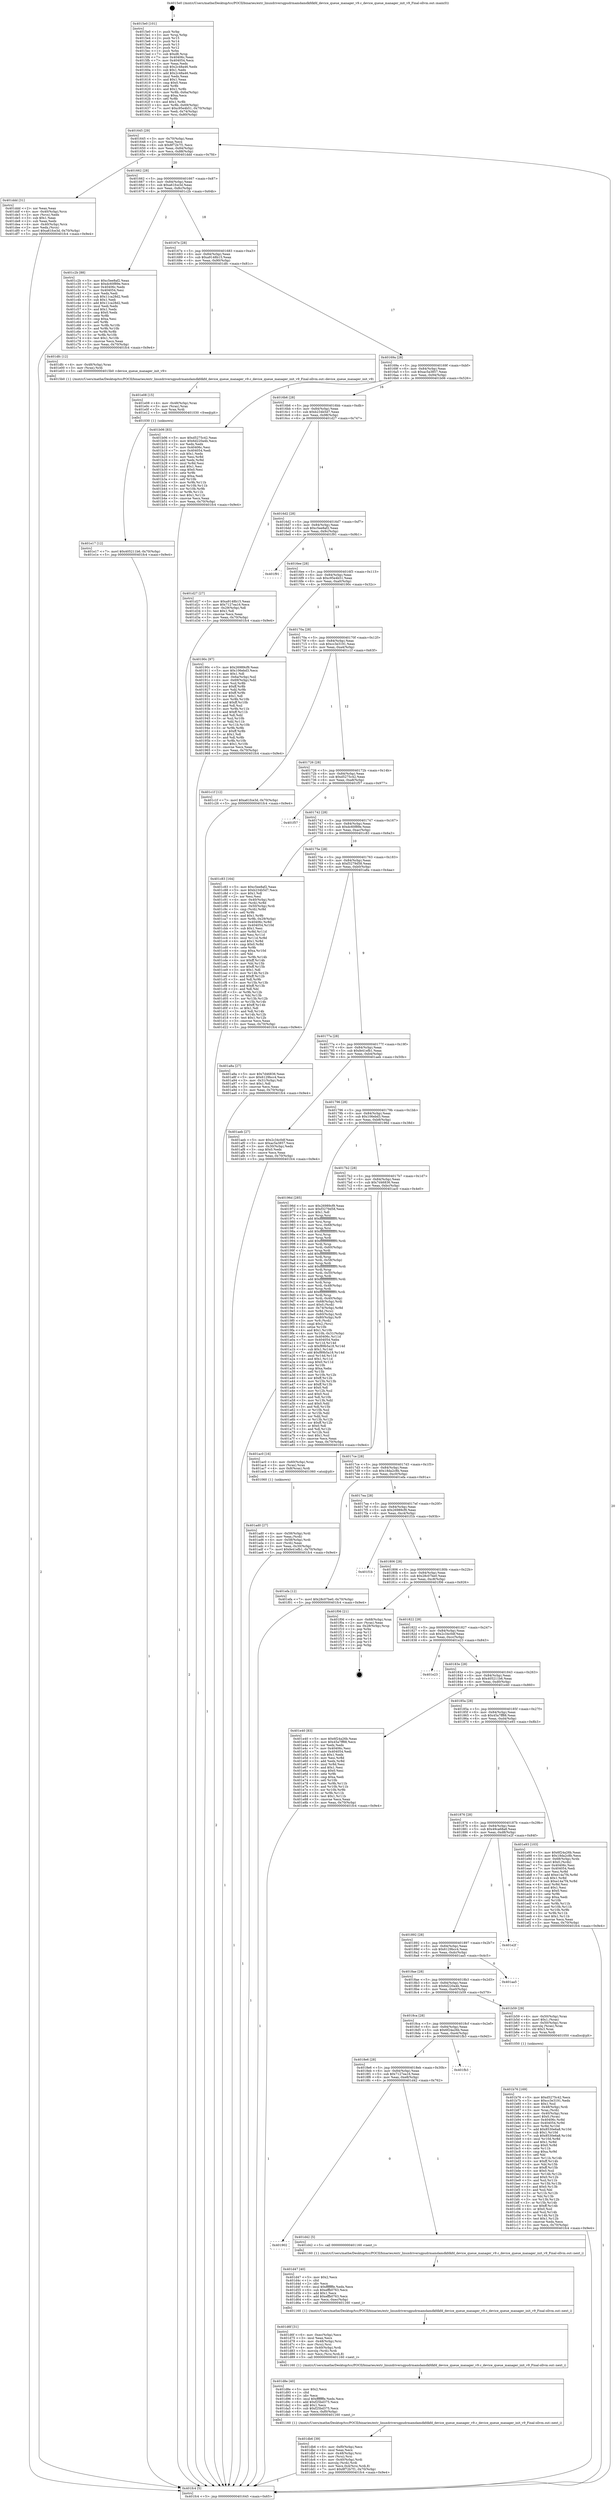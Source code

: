 digraph "0x4015e0" {
  label = "0x4015e0 (/mnt/c/Users/mathe/Desktop/tcc/POCII/binaries/extr_linuxdriversgpudrmamdamdkfdkfd_device_queue_manager_v9.c_device_queue_manager_init_v9_Final-ollvm.out::main(0))"
  labelloc = "t"
  node[shape=record]

  Entry [label="",width=0.3,height=0.3,shape=circle,fillcolor=black,style=filled]
  "0x401645" [label="{
     0x401645 [29]\l
     | [instrs]\l
     &nbsp;&nbsp;0x401645 \<+3\>: mov -0x70(%rbp),%eax\l
     &nbsp;&nbsp;0x401648 \<+2\>: mov %eax,%ecx\l
     &nbsp;&nbsp;0x40164a \<+6\>: sub $0x8f72b7f1,%ecx\l
     &nbsp;&nbsp;0x401650 \<+6\>: mov %eax,-0x84(%rbp)\l
     &nbsp;&nbsp;0x401656 \<+6\>: mov %ecx,-0x88(%rbp)\l
     &nbsp;&nbsp;0x40165c \<+6\>: je 0000000000401ddd \<main+0x7fd\>\l
  }"]
  "0x401ddd" [label="{
     0x401ddd [31]\l
     | [instrs]\l
     &nbsp;&nbsp;0x401ddd \<+2\>: xor %eax,%eax\l
     &nbsp;&nbsp;0x401ddf \<+4\>: mov -0x40(%rbp),%rcx\l
     &nbsp;&nbsp;0x401de3 \<+2\>: mov (%rcx),%edx\l
     &nbsp;&nbsp;0x401de5 \<+3\>: sub $0x1,%eax\l
     &nbsp;&nbsp;0x401de8 \<+2\>: sub %eax,%edx\l
     &nbsp;&nbsp;0x401dea \<+4\>: mov -0x40(%rbp),%rcx\l
     &nbsp;&nbsp;0x401dee \<+2\>: mov %edx,(%rcx)\l
     &nbsp;&nbsp;0x401df0 \<+7\>: movl $0xa61fce3d,-0x70(%rbp)\l
     &nbsp;&nbsp;0x401df7 \<+5\>: jmp 0000000000401fc4 \<main+0x9e4\>\l
  }"]
  "0x401662" [label="{
     0x401662 [28]\l
     | [instrs]\l
     &nbsp;&nbsp;0x401662 \<+5\>: jmp 0000000000401667 \<main+0x87\>\l
     &nbsp;&nbsp;0x401667 \<+6\>: mov -0x84(%rbp),%eax\l
     &nbsp;&nbsp;0x40166d \<+5\>: sub $0xa61fce3d,%eax\l
     &nbsp;&nbsp;0x401672 \<+6\>: mov %eax,-0x8c(%rbp)\l
     &nbsp;&nbsp;0x401678 \<+6\>: je 0000000000401c2b \<main+0x64b\>\l
  }"]
  Exit [label="",width=0.3,height=0.3,shape=circle,fillcolor=black,style=filled,peripheries=2]
  "0x401c2b" [label="{
     0x401c2b [88]\l
     | [instrs]\l
     &nbsp;&nbsp;0x401c2b \<+5\>: mov $0xc5ee8af2,%eax\l
     &nbsp;&nbsp;0x401c30 \<+5\>: mov $0xdc60f89e,%ecx\l
     &nbsp;&nbsp;0x401c35 \<+7\>: mov 0x40406c,%edx\l
     &nbsp;&nbsp;0x401c3c \<+7\>: mov 0x404054,%esi\l
     &nbsp;&nbsp;0x401c43 \<+2\>: mov %edx,%edi\l
     &nbsp;&nbsp;0x401c45 \<+6\>: sub $0x11ca28d2,%edi\l
     &nbsp;&nbsp;0x401c4b \<+3\>: sub $0x1,%edi\l
     &nbsp;&nbsp;0x401c4e \<+6\>: add $0x11ca28d2,%edi\l
     &nbsp;&nbsp;0x401c54 \<+3\>: imul %edi,%edx\l
     &nbsp;&nbsp;0x401c57 \<+3\>: and $0x1,%edx\l
     &nbsp;&nbsp;0x401c5a \<+3\>: cmp $0x0,%edx\l
     &nbsp;&nbsp;0x401c5d \<+4\>: sete %r8b\l
     &nbsp;&nbsp;0x401c61 \<+3\>: cmp $0xa,%esi\l
     &nbsp;&nbsp;0x401c64 \<+4\>: setl %r9b\l
     &nbsp;&nbsp;0x401c68 \<+3\>: mov %r8b,%r10b\l
     &nbsp;&nbsp;0x401c6b \<+3\>: and %r9b,%r10b\l
     &nbsp;&nbsp;0x401c6e \<+3\>: xor %r9b,%r8b\l
     &nbsp;&nbsp;0x401c71 \<+3\>: or %r8b,%r10b\l
     &nbsp;&nbsp;0x401c74 \<+4\>: test $0x1,%r10b\l
     &nbsp;&nbsp;0x401c78 \<+3\>: cmovne %ecx,%eax\l
     &nbsp;&nbsp;0x401c7b \<+3\>: mov %eax,-0x70(%rbp)\l
     &nbsp;&nbsp;0x401c7e \<+5\>: jmp 0000000000401fc4 \<main+0x9e4\>\l
  }"]
  "0x40167e" [label="{
     0x40167e [28]\l
     | [instrs]\l
     &nbsp;&nbsp;0x40167e \<+5\>: jmp 0000000000401683 \<main+0xa3\>\l
     &nbsp;&nbsp;0x401683 \<+6\>: mov -0x84(%rbp),%eax\l
     &nbsp;&nbsp;0x401689 \<+5\>: sub $0xa9148b15,%eax\l
     &nbsp;&nbsp;0x40168e \<+6\>: mov %eax,-0x90(%rbp)\l
     &nbsp;&nbsp;0x401694 \<+6\>: je 0000000000401dfc \<main+0x81c\>\l
  }"]
  "0x401e17" [label="{
     0x401e17 [12]\l
     | [instrs]\l
     &nbsp;&nbsp;0x401e17 \<+7\>: movl $0x405211b6,-0x70(%rbp)\l
     &nbsp;&nbsp;0x401e1e \<+5\>: jmp 0000000000401fc4 \<main+0x9e4\>\l
  }"]
  "0x401dfc" [label="{
     0x401dfc [12]\l
     | [instrs]\l
     &nbsp;&nbsp;0x401dfc \<+4\>: mov -0x48(%rbp),%rax\l
     &nbsp;&nbsp;0x401e00 \<+3\>: mov (%rax),%rdi\l
     &nbsp;&nbsp;0x401e03 \<+5\>: call 00000000004015b0 \<device_queue_manager_init_v9\>\l
     | [calls]\l
     &nbsp;&nbsp;0x4015b0 \{1\} (/mnt/c/Users/mathe/Desktop/tcc/POCII/binaries/extr_linuxdriversgpudrmamdamdkfdkfd_device_queue_manager_v9.c_device_queue_manager_init_v9_Final-ollvm.out::device_queue_manager_init_v9)\l
  }"]
  "0x40169a" [label="{
     0x40169a [28]\l
     | [instrs]\l
     &nbsp;&nbsp;0x40169a \<+5\>: jmp 000000000040169f \<main+0xbf\>\l
     &nbsp;&nbsp;0x40169f \<+6\>: mov -0x84(%rbp),%eax\l
     &nbsp;&nbsp;0x4016a5 \<+5\>: sub $0xac5a3857,%eax\l
     &nbsp;&nbsp;0x4016aa \<+6\>: mov %eax,-0x94(%rbp)\l
     &nbsp;&nbsp;0x4016b0 \<+6\>: je 0000000000401b06 \<main+0x526\>\l
  }"]
  "0x401e08" [label="{
     0x401e08 [15]\l
     | [instrs]\l
     &nbsp;&nbsp;0x401e08 \<+4\>: mov -0x48(%rbp),%rax\l
     &nbsp;&nbsp;0x401e0c \<+3\>: mov (%rax),%rax\l
     &nbsp;&nbsp;0x401e0f \<+3\>: mov %rax,%rdi\l
     &nbsp;&nbsp;0x401e12 \<+5\>: call 0000000000401030 \<free@plt\>\l
     | [calls]\l
     &nbsp;&nbsp;0x401030 \{1\} (unknown)\l
  }"]
  "0x401b06" [label="{
     0x401b06 [83]\l
     | [instrs]\l
     &nbsp;&nbsp;0x401b06 \<+5\>: mov $0xd5275c42,%eax\l
     &nbsp;&nbsp;0x401b0b \<+5\>: mov $0x6d220a4b,%ecx\l
     &nbsp;&nbsp;0x401b10 \<+2\>: xor %edx,%edx\l
     &nbsp;&nbsp;0x401b12 \<+7\>: mov 0x40406c,%esi\l
     &nbsp;&nbsp;0x401b19 \<+7\>: mov 0x404054,%edi\l
     &nbsp;&nbsp;0x401b20 \<+3\>: sub $0x1,%edx\l
     &nbsp;&nbsp;0x401b23 \<+3\>: mov %esi,%r8d\l
     &nbsp;&nbsp;0x401b26 \<+3\>: add %edx,%r8d\l
     &nbsp;&nbsp;0x401b29 \<+4\>: imul %r8d,%esi\l
     &nbsp;&nbsp;0x401b2d \<+3\>: and $0x1,%esi\l
     &nbsp;&nbsp;0x401b30 \<+3\>: cmp $0x0,%esi\l
     &nbsp;&nbsp;0x401b33 \<+4\>: sete %r9b\l
     &nbsp;&nbsp;0x401b37 \<+3\>: cmp $0xa,%edi\l
     &nbsp;&nbsp;0x401b3a \<+4\>: setl %r10b\l
     &nbsp;&nbsp;0x401b3e \<+3\>: mov %r9b,%r11b\l
     &nbsp;&nbsp;0x401b41 \<+3\>: and %r10b,%r11b\l
     &nbsp;&nbsp;0x401b44 \<+3\>: xor %r10b,%r9b\l
     &nbsp;&nbsp;0x401b47 \<+3\>: or %r9b,%r11b\l
     &nbsp;&nbsp;0x401b4a \<+4\>: test $0x1,%r11b\l
     &nbsp;&nbsp;0x401b4e \<+3\>: cmovne %ecx,%eax\l
     &nbsp;&nbsp;0x401b51 \<+3\>: mov %eax,-0x70(%rbp)\l
     &nbsp;&nbsp;0x401b54 \<+5\>: jmp 0000000000401fc4 \<main+0x9e4\>\l
  }"]
  "0x4016b6" [label="{
     0x4016b6 [28]\l
     | [instrs]\l
     &nbsp;&nbsp;0x4016b6 \<+5\>: jmp 00000000004016bb \<main+0xdb\>\l
     &nbsp;&nbsp;0x4016bb \<+6\>: mov -0x84(%rbp),%eax\l
     &nbsp;&nbsp;0x4016c1 \<+5\>: sub $0xb234b5d7,%eax\l
     &nbsp;&nbsp;0x4016c6 \<+6\>: mov %eax,-0x98(%rbp)\l
     &nbsp;&nbsp;0x4016cc \<+6\>: je 0000000000401d27 \<main+0x747\>\l
  }"]
  "0x401db6" [label="{
     0x401db6 [39]\l
     | [instrs]\l
     &nbsp;&nbsp;0x401db6 \<+6\>: mov -0xf0(%rbp),%ecx\l
     &nbsp;&nbsp;0x401dbc \<+3\>: imul %eax,%ecx\l
     &nbsp;&nbsp;0x401dbf \<+4\>: mov -0x48(%rbp),%rsi\l
     &nbsp;&nbsp;0x401dc3 \<+3\>: mov (%rsi),%rsi\l
     &nbsp;&nbsp;0x401dc6 \<+4\>: mov -0x40(%rbp),%rdi\l
     &nbsp;&nbsp;0x401dca \<+3\>: movslq (%rdi),%rdi\l
     &nbsp;&nbsp;0x401dcd \<+4\>: mov %ecx,0x4(%rsi,%rdi,8)\l
     &nbsp;&nbsp;0x401dd1 \<+7\>: movl $0x8f72b7f1,-0x70(%rbp)\l
     &nbsp;&nbsp;0x401dd8 \<+5\>: jmp 0000000000401fc4 \<main+0x9e4\>\l
  }"]
  "0x401d27" [label="{
     0x401d27 [27]\l
     | [instrs]\l
     &nbsp;&nbsp;0x401d27 \<+5\>: mov $0xa9148b15,%eax\l
     &nbsp;&nbsp;0x401d2c \<+5\>: mov $0x7127ea16,%ecx\l
     &nbsp;&nbsp;0x401d31 \<+3\>: mov -0x29(%rbp),%dl\l
     &nbsp;&nbsp;0x401d34 \<+3\>: test $0x1,%dl\l
     &nbsp;&nbsp;0x401d37 \<+3\>: cmovne %ecx,%eax\l
     &nbsp;&nbsp;0x401d3a \<+3\>: mov %eax,-0x70(%rbp)\l
     &nbsp;&nbsp;0x401d3d \<+5\>: jmp 0000000000401fc4 \<main+0x9e4\>\l
  }"]
  "0x4016d2" [label="{
     0x4016d2 [28]\l
     | [instrs]\l
     &nbsp;&nbsp;0x4016d2 \<+5\>: jmp 00000000004016d7 \<main+0xf7\>\l
     &nbsp;&nbsp;0x4016d7 \<+6\>: mov -0x84(%rbp),%eax\l
     &nbsp;&nbsp;0x4016dd \<+5\>: sub $0xc5ee8af2,%eax\l
     &nbsp;&nbsp;0x4016e2 \<+6\>: mov %eax,-0x9c(%rbp)\l
     &nbsp;&nbsp;0x4016e8 \<+6\>: je 0000000000401f91 \<main+0x9b1\>\l
  }"]
  "0x401d8e" [label="{
     0x401d8e [40]\l
     | [instrs]\l
     &nbsp;&nbsp;0x401d8e \<+5\>: mov $0x2,%ecx\l
     &nbsp;&nbsp;0x401d93 \<+1\>: cltd\l
     &nbsp;&nbsp;0x401d94 \<+2\>: idiv %ecx\l
     &nbsp;&nbsp;0x401d96 \<+6\>: imul $0xfffffffe,%edx,%ecx\l
     &nbsp;&nbsp;0x401d9c \<+6\>: add $0xf25bd375,%ecx\l
     &nbsp;&nbsp;0x401da2 \<+3\>: add $0x1,%ecx\l
     &nbsp;&nbsp;0x401da5 \<+6\>: sub $0xf25bd375,%ecx\l
     &nbsp;&nbsp;0x401dab \<+6\>: mov %ecx,-0xf0(%rbp)\l
     &nbsp;&nbsp;0x401db1 \<+5\>: call 0000000000401160 \<next_i\>\l
     | [calls]\l
     &nbsp;&nbsp;0x401160 \{1\} (/mnt/c/Users/mathe/Desktop/tcc/POCII/binaries/extr_linuxdriversgpudrmamdamdkfdkfd_device_queue_manager_v9.c_device_queue_manager_init_v9_Final-ollvm.out::next_i)\l
  }"]
  "0x401f91" [label="{
     0x401f91\l
  }", style=dashed]
  "0x4016ee" [label="{
     0x4016ee [28]\l
     | [instrs]\l
     &nbsp;&nbsp;0x4016ee \<+5\>: jmp 00000000004016f3 \<main+0x113\>\l
     &nbsp;&nbsp;0x4016f3 \<+6\>: mov -0x84(%rbp),%eax\l
     &nbsp;&nbsp;0x4016f9 \<+5\>: sub $0xc95e4b51,%eax\l
     &nbsp;&nbsp;0x4016fe \<+6\>: mov %eax,-0xa0(%rbp)\l
     &nbsp;&nbsp;0x401704 \<+6\>: je 000000000040190c \<main+0x32c\>\l
  }"]
  "0x401d6f" [label="{
     0x401d6f [31]\l
     | [instrs]\l
     &nbsp;&nbsp;0x401d6f \<+6\>: mov -0xec(%rbp),%ecx\l
     &nbsp;&nbsp;0x401d75 \<+3\>: imul %eax,%ecx\l
     &nbsp;&nbsp;0x401d78 \<+4\>: mov -0x48(%rbp),%rsi\l
     &nbsp;&nbsp;0x401d7c \<+3\>: mov (%rsi),%rsi\l
     &nbsp;&nbsp;0x401d7f \<+4\>: mov -0x40(%rbp),%rdi\l
     &nbsp;&nbsp;0x401d83 \<+3\>: movslq (%rdi),%rdi\l
     &nbsp;&nbsp;0x401d86 \<+3\>: mov %ecx,(%rsi,%rdi,8)\l
     &nbsp;&nbsp;0x401d89 \<+5\>: call 0000000000401160 \<next_i\>\l
     | [calls]\l
     &nbsp;&nbsp;0x401160 \{1\} (/mnt/c/Users/mathe/Desktop/tcc/POCII/binaries/extr_linuxdriversgpudrmamdamdkfdkfd_device_queue_manager_v9.c_device_queue_manager_init_v9_Final-ollvm.out::next_i)\l
  }"]
  "0x40190c" [label="{
     0x40190c [97]\l
     | [instrs]\l
     &nbsp;&nbsp;0x40190c \<+5\>: mov $0x26989cf9,%eax\l
     &nbsp;&nbsp;0x401911 \<+5\>: mov $0x106ebd3,%ecx\l
     &nbsp;&nbsp;0x401916 \<+2\>: mov $0x1,%dl\l
     &nbsp;&nbsp;0x401918 \<+4\>: mov -0x6a(%rbp),%sil\l
     &nbsp;&nbsp;0x40191c \<+4\>: mov -0x69(%rbp),%dil\l
     &nbsp;&nbsp;0x401920 \<+3\>: mov %sil,%r8b\l
     &nbsp;&nbsp;0x401923 \<+4\>: xor $0xff,%r8b\l
     &nbsp;&nbsp;0x401927 \<+3\>: mov %dil,%r9b\l
     &nbsp;&nbsp;0x40192a \<+4\>: xor $0xff,%r9b\l
     &nbsp;&nbsp;0x40192e \<+3\>: xor $0x1,%dl\l
     &nbsp;&nbsp;0x401931 \<+3\>: mov %r8b,%r10b\l
     &nbsp;&nbsp;0x401934 \<+4\>: and $0xff,%r10b\l
     &nbsp;&nbsp;0x401938 \<+3\>: and %dl,%sil\l
     &nbsp;&nbsp;0x40193b \<+3\>: mov %r9b,%r11b\l
     &nbsp;&nbsp;0x40193e \<+4\>: and $0xff,%r11b\l
     &nbsp;&nbsp;0x401942 \<+3\>: and %dl,%dil\l
     &nbsp;&nbsp;0x401945 \<+3\>: or %sil,%r10b\l
     &nbsp;&nbsp;0x401948 \<+3\>: or %dil,%r11b\l
     &nbsp;&nbsp;0x40194b \<+3\>: xor %r11b,%r10b\l
     &nbsp;&nbsp;0x40194e \<+3\>: or %r9b,%r8b\l
     &nbsp;&nbsp;0x401951 \<+4\>: xor $0xff,%r8b\l
     &nbsp;&nbsp;0x401955 \<+3\>: or $0x1,%dl\l
     &nbsp;&nbsp;0x401958 \<+3\>: and %dl,%r8b\l
     &nbsp;&nbsp;0x40195b \<+3\>: or %r8b,%r10b\l
     &nbsp;&nbsp;0x40195e \<+4\>: test $0x1,%r10b\l
     &nbsp;&nbsp;0x401962 \<+3\>: cmovne %ecx,%eax\l
     &nbsp;&nbsp;0x401965 \<+3\>: mov %eax,-0x70(%rbp)\l
     &nbsp;&nbsp;0x401968 \<+5\>: jmp 0000000000401fc4 \<main+0x9e4\>\l
  }"]
  "0x40170a" [label="{
     0x40170a [28]\l
     | [instrs]\l
     &nbsp;&nbsp;0x40170a \<+5\>: jmp 000000000040170f \<main+0x12f\>\l
     &nbsp;&nbsp;0x40170f \<+6\>: mov -0x84(%rbp),%eax\l
     &nbsp;&nbsp;0x401715 \<+5\>: sub $0xcc3e3191,%eax\l
     &nbsp;&nbsp;0x40171a \<+6\>: mov %eax,-0xa4(%rbp)\l
     &nbsp;&nbsp;0x401720 \<+6\>: je 0000000000401c1f \<main+0x63f\>\l
  }"]
  "0x401fc4" [label="{
     0x401fc4 [5]\l
     | [instrs]\l
     &nbsp;&nbsp;0x401fc4 \<+5\>: jmp 0000000000401645 \<main+0x65\>\l
  }"]
  "0x4015e0" [label="{
     0x4015e0 [101]\l
     | [instrs]\l
     &nbsp;&nbsp;0x4015e0 \<+1\>: push %rbp\l
     &nbsp;&nbsp;0x4015e1 \<+3\>: mov %rsp,%rbp\l
     &nbsp;&nbsp;0x4015e4 \<+2\>: push %r15\l
     &nbsp;&nbsp;0x4015e6 \<+2\>: push %r14\l
     &nbsp;&nbsp;0x4015e8 \<+2\>: push %r13\l
     &nbsp;&nbsp;0x4015ea \<+2\>: push %r12\l
     &nbsp;&nbsp;0x4015ec \<+1\>: push %rbx\l
     &nbsp;&nbsp;0x4015ed \<+7\>: sub $0xd8,%rsp\l
     &nbsp;&nbsp;0x4015f4 \<+7\>: mov 0x40406c,%eax\l
     &nbsp;&nbsp;0x4015fb \<+7\>: mov 0x404054,%ecx\l
     &nbsp;&nbsp;0x401602 \<+2\>: mov %eax,%edx\l
     &nbsp;&nbsp;0x401604 \<+6\>: sub $0x2c48a46,%edx\l
     &nbsp;&nbsp;0x40160a \<+3\>: sub $0x1,%edx\l
     &nbsp;&nbsp;0x40160d \<+6\>: add $0x2c48a46,%edx\l
     &nbsp;&nbsp;0x401613 \<+3\>: imul %edx,%eax\l
     &nbsp;&nbsp;0x401616 \<+3\>: and $0x1,%eax\l
     &nbsp;&nbsp;0x401619 \<+3\>: cmp $0x0,%eax\l
     &nbsp;&nbsp;0x40161c \<+4\>: sete %r8b\l
     &nbsp;&nbsp;0x401620 \<+4\>: and $0x1,%r8b\l
     &nbsp;&nbsp;0x401624 \<+4\>: mov %r8b,-0x6a(%rbp)\l
     &nbsp;&nbsp;0x401628 \<+3\>: cmp $0xa,%ecx\l
     &nbsp;&nbsp;0x40162b \<+4\>: setl %r8b\l
     &nbsp;&nbsp;0x40162f \<+4\>: and $0x1,%r8b\l
     &nbsp;&nbsp;0x401633 \<+4\>: mov %r8b,-0x69(%rbp)\l
     &nbsp;&nbsp;0x401637 \<+7\>: movl $0xc95e4b51,-0x70(%rbp)\l
     &nbsp;&nbsp;0x40163e \<+3\>: mov %edi,-0x74(%rbp)\l
     &nbsp;&nbsp;0x401641 \<+4\>: mov %rsi,-0x80(%rbp)\l
  }"]
  "0x401d47" [label="{
     0x401d47 [40]\l
     | [instrs]\l
     &nbsp;&nbsp;0x401d47 \<+5\>: mov $0x2,%ecx\l
     &nbsp;&nbsp;0x401d4c \<+1\>: cltd\l
     &nbsp;&nbsp;0x401d4d \<+2\>: idiv %ecx\l
     &nbsp;&nbsp;0x401d4f \<+6\>: imul $0xfffffffe,%edx,%ecx\l
     &nbsp;&nbsp;0x401d55 \<+6\>: sub $0xeffb0763,%ecx\l
     &nbsp;&nbsp;0x401d5b \<+3\>: add $0x1,%ecx\l
     &nbsp;&nbsp;0x401d5e \<+6\>: add $0xeffb0763,%ecx\l
     &nbsp;&nbsp;0x401d64 \<+6\>: mov %ecx,-0xec(%rbp)\l
     &nbsp;&nbsp;0x401d6a \<+5\>: call 0000000000401160 \<next_i\>\l
     | [calls]\l
     &nbsp;&nbsp;0x401160 \{1\} (/mnt/c/Users/mathe/Desktop/tcc/POCII/binaries/extr_linuxdriversgpudrmamdamdkfdkfd_device_queue_manager_v9.c_device_queue_manager_init_v9_Final-ollvm.out::next_i)\l
  }"]
  "0x401c1f" [label="{
     0x401c1f [12]\l
     | [instrs]\l
     &nbsp;&nbsp;0x401c1f \<+7\>: movl $0xa61fce3d,-0x70(%rbp)\l
     &nbsp;&nbsp;0x401c26 \<+5\>: jmp 0000000000401fc4 \<main+0x9e4\>\l
  }"]
  "0x401726" [label="{
     0x401726 [28]\l
     | [instrs]\l
     &nbsp;&nbsp;0x401726 \<+5\>: jmp 000000000040172b \<main+0x14b\>\l
     &nbsp;&nbsp;0x40172b \<+6\>: mov -0x84(%rbp),%eax\l
     &nbsp;&nbsp;0x401731 \<+5\>: sub $0xd5275c42,%eax\l
     &nbsp;&nbsp;0x401736 \<+6\>: mov %eax,-0xa8(%rbp)\l
     &nbsp;&nbsp;0x40173c \<+6\>: je 0000000000401f57 \<main+0x977\>\l
  }"]
  "0x401902" [label="{
     0x401902\l
  }", style=dashed]
  "0x401f57" [label="{
     0x401f57\l
  }", style=dashed]
  "0x401742" [label="{
     0x401742 [28]\l
     | [instrs]\l
     &nbsp;&nbsp;0x401742 \<+5\>: jmp 0000000000401747 \<main+0x167\>\l
     &nbsp;&nbsp;0x401747 \<+6\>: mov -0x84(%rbp),%eax\l
     &nbsp;&nbsp;0x40174d \<+5\>: sub $0xdc60f89e,%eax\l
     &nbsp;&nbsp;0x401752 \<+6\>: mov %eax,-0xac(%rbp)\l
     &nbsp;&nbsp;0x401758 \<+6\>: je 0000000000401c83 \<main+0x6a3\>\l
  }"]
  "0x401d42" [label="{
     0x401d42 [5]\l
     | [instrs]\l
     &nbsp;&nbsp;0x401d42 \<+5\>: call 0000000000401160 \<next_i\>\l
     | [calls]\l
     &nbsp;&nbsp;0x401160 \{1\} (/mnt/c/Users/mathe/Desktop/tcc/POCII/binaries/extr_linuxdriversgpudrmamdamdkfdkfd_device_queue_manager_v9.c_device_queue_manager_init_v9_Final-ollvm.out::next_i)\l
  }"]
  "0x401c83" [label="{
     0x401c83 [164]\l
     | [instrs]\l
     &nbsp;&nbsp;0x401c83 \<+5\>: mov $0xc5ee8af2,%eax\l
     &nbsp;&nbsp;0x401c88 \<+5\>: mov $0xb234b5d7,%ecx\l
     &nbsp;&nbsp;0x401c8d \<+2\>: mov $0x1,%dl\l
     &nbsp;&nbsp;0x401c8f \<+2\>: xor %esi,%esi\l
     &nbsp;&nbsp;0x401c91 \<+4\>: mov -0x40(%rbp),%rdi\l
     &nbsp;&nbsp;0x401c95 \<+3\>: mov (%rdi),%r8d\l
     &nbsp;&nbsp;0x401c98 \<+4\>: mov -0x50(%rbp),%rdi\l
     &nbsp;&nbsp;0x401c9c \<+3\>: cmp (%rdi),%r8d\l
     &nbsp;&nbsp;0x401c9f \<+4\>: setl %r9b\l
     &nbsp;&nbsp;0x401ca3 \<+4\>: and $0x1,%r9b\l
     &nbsp;&nbsp;0x401ca7 \<+4\>: mov %r9b,-0x29(%rbp)\l
     &nbsp;&nbsp;0x401cab \<+8\>: mov 0x40406c,%r8d\l
     &nbsp;&nbsp;0x401cb3 \<+8\>: mov 0x404054,%r10d\l
     &nbsp;&nbsp;0x401cbb \<+3\>: sub $0x1,%esi\l
     &nbsp;&nbsp;0x401cbe \<+3\>: mov %r8d,%r11d\l
     &nbsp;&nbsp;0x401cc1 \<+3\>: add %esi,%r11d\l
     &nbsp;&nbsp;0x401cc4 \<+4\>: imul %r11d,%r8d\l
     &nbsp;&nbsp;0x401cc8 \<+4\>: and $0x1,%r8d\l
     &nbsp;&nbsp;0x401ccc \<+4\>: cmp $0x0,%r8d\l
     &nbsp;&nbsp;0x401cd0 \<+4\>: sete %r9b\l
     &nbsp;&nbsp;0x401cd4 \<+4\>: cmp $0xa,%r10d\l
     &nbsp;&nbsp;0x401cd8 \<+3\>: setl %bl\l
     &nbsp;&nbsp;0x401cdb \<+3\>: mov %r9b,%r14b\l
     &nbsp;&nbsp;0x401cde \<+4\>: xor $0xff,%r14b\l
     &nbsp;&nbsp;0x401ce2 \<+3\>: mov %bl,%r15b\l
     &nbsp;&nbsp;0x401ce5 \<+4\>: xor $0xff,%r15b\l
     &nbsp;&nbsp;0x401ce9 \<+3\>: xor $0x1,%dl\l
     &nbsp;&nbsp;0x401cec \<+3\>: mov %r14b,%r12b\l
     &nbsp;&nbsp;0x401cef \<+4\>: and $0xff,%r12b\l
     &nbsp;&nbsp;0x401cf3 \<+3\>: and %dl,%r9b\l
     &nbsp;&nbsp;0x401cf6 \<+3\>: mov %r15b,%r13b\l
     &nbsp;&nbsp;0x401cf9 \<+4\>: and $0xff,%r13b\l
     &nbsp;&nbsp;0x401cfd \<+2\>: and %dl,%bl\l
     &nbsp;&nbsp;0x401cff \<+3\>: or %r9b,%r12b\l
     &nbsp;&nbsp;0x401d02 \<+3\>: or %bl,%r13b\l
     &nbsp;&nbsp;0x401d05 \<+3\>: xor %r13b,%r12b\l
     &nbsp;&nbsp;0x401d08 \<+3\>: or %r15b,%r14b\l
     &nbsp;&nbsp;0x401d0b \<+4\>: xor $0xff,%r14b\l
     &nbsp;&nbsp;0x401d0f \<+3\>: or $0x1,%dl\l
     &nbsp;&nbsp;0x401d12 \<+3\>: and %dl,%r14b\l
     &nbsp;&nbsp;0x401d15 \<+3\>: or %r14b,%r12b\l
     &nbsp;&nbsp;0x401d18 \<+4\>: test $0x1,%r12b\l
     &nbsp;&nbsp;0x401d1c \<+3\>: cmovne %ecx,%eax\l
     &nbsp;&nbsp;0x401d1f \<+3\>: mov %eax,-0x70(%rbp)\l
     &nbsp;&nbsp;0x401d22 \<+5\>: jmp 0000000000401fc4 \<main+0x9e4\>\l
  }"]
  "0x40175e" [label="{
     0x40175e [28]\l
     | [instrs]\l
     &nbsp;&nbsp;0x40175e \<+5\>: jmp 0000000000401763 \<main+0x183\>\l
     &nbsp;&nbsp;0x401763 \<+6\>: mov -0x84(%rbp),%eax\l
     &nbsp;&nbsp;0x401769 \<+5\>: sub $0xf3279d58,%eax\l
     &nbsp;&nbsp;0x40176e \<+6\>: mov %eax,-0xb0(%rbp)\l
     &nbsp;&nbsp;0x401774 \<+6\>: je 0000000000401a8a \<main+0x4aa\>\l
  }"]
  "0x4018e6" [label="{
     0x4018e6 [28]\l
     | [instrs]\l
     &nbsp;&nbsp;0x4018e6 \<+5\>: jmp 00000000004018eb \<main+0x30b\>\l
     &nbsp;&nbsp;0x4018eb \<+6\>: mov -0x84(%rbp),%eax\l
     &nbsp;&nbsp;0x4018f1 \<+5\>: sub $0x7127ea16,%eax\l
     &nbsp;&nbsp;0x4018f6 \<+6\>: mov %eax,-0xe8(%rbp)\l
     &nbsp;&nbsp;0x4018fc \<+6\>: je 0000000000401d42 \<main+0x762\>\l
  }"]
  "0x401a8a" [label="{
     0x401a8a [27]\l
     | [instrs]\l
     &nbsp;&nbsp;0x401a8a \<+5\>: mov $0x7d46836,%eax\l
     &nbsp;&nbsp;0x401a8f \<+5\>: mov $0x6129bcc4,%ecx\l
     &nbsp;&nbsp;0x401a94 \<+3\>: mov -0x31(%rbp),%dl\l
     &nbsp;&nbsp;0x401a97 \<+3\>: test $0x1,%dl\l
     &nbsp;&nbsp;0x401a9a \<+3\>: cmovne %ecx,%eax\l
     &nbsp;&nbsp;0x401a9d \<+3\>: mov %eax,-0x70(%rbp)\l
     &nbsp;&nbsp;0x401aa0 \<+5\>: jmp 0000000000401fc4 \<main+0x9e4\>\l
  }"]
  "0x40177a" [label="{
     0x40177a [28]\l
     | [instrs]\l
     &nbsp;&nbsp;0x40177a \<+5\>: jmp 000000000040177f \<main+0x19f\>\l
     &nbsp;&nbsp;0x40177f \<+6\>: mov -0x84(%rbp),%eax\l
     &nbsp;&nbsp;0x401785 \<+5\>: sub $0xfe41efb1,%eax\l
     &nbsp;&nbsp;0x40178a \<+6\>: mov %eax,-0xb4(%rbp)\l
     &nbsp;&nbsp;0x401790 \<+6\>: je 0000000000401aeb \<main+0x50b\>\l
  }"]
  "0x401fb3" [label="{
     0x401fb3\l
  }", style=dashed]
  "0x401aeb" [label="{
     0x401aeb [27]\l
     | [instrs]\l
     &nbsp;&nbsp;0x401aeb \<+5\>: mov $0x2c34c0df,%eax\l
     &nbsp;&nbsp;0x401af0 \<+5\>: mov $0xac5a3857,%ecx\l
     &nbsp;&nbsp;0x401af5 \<+3\>: mov -0x30(%rbp),%edx\l
     &nbsp;&nbsp;0x401af8 \<+3\>: cmp $0x0,%edx\l
     &nbsp;&nbsp;0x401afb \<+3\>: cmove %ecx,%eax\l
     &nbsp;&nbsp;0x401afe \<+3\>: mov %eax,-0x70(%rbp)\l
     &nbsp;&nbsp;0x401b01 \<+5\>: jmp 0000000000401fc4 \<main+0x9e4\>\l
  }"]
  "0x401796" [label="{
     0x401796 [28]\l
     | [instrs]\l
     &nbsp;&nbsp;0x401796 \<+5\>: jmp 000000000040179b \<main+0x1bb\>\l
     &nbsp;&nbsp;0x40179b \<+6\>: mov -0x84(%rbp),%eax\l
     &nbsp;&nbsp;0x4017a1 \<+5\>: sub $0x106ebd3,%eax\l
     &nbsp;&nbsp;0x4017a6 \<+6\>: mov %eax,-0xb8(%rbp)\l
     &nbsp;&nbsp;0x4017ac \<+6\>: je 000000000040196d \<main+0x38d\>\l
  }"]
  "0x401b76" [label="{
     0x401b76 [169]\l
     | [instrs]\l
     &nbsp;&nbsp;0x401b76 \<+5\>: mov $0xd5275c42,%ecx\l
     &nbsp;&nbsp;0x401b7b \<+5\>: mov $0xcc3e3191,%edx\l
     &nbsp;&nbsp;0x401b80 \<+3\>: mov $0x1,%sil\l
     &nbsp;&nbsp;0x401b83 \<+4\>: mov -0x48(%rbp),%rdi\l
     &nbsp;&nbsp;0x401b87 \<+3\>: mov %rax,(%rdi)\l
     &nbsp;&nbsp;0x401b8a \<+4\>: mov -0x40(%rbp),%rax\l
     &nbsp;&nbsp;0x401b8e \<+6\>: movl $0x0,(%rax)\l
     &nbsp;&nbsp;0x401b94 \<+8\>: mov 0x40406c,%r8d\l
     &nbsp;&nbsp;0x401b9c \<+8\>: mov 0x404054,%r9d\l
     &nbsp;&nbsp;0x401ba4 \<+3\>: mov %r8d,%r10d\l
     &nbsp;&nbsp;0x401ba7 \<+7\>: add $0x8530e6a8,%r10d\l
     &nbsp;&nbsp;0x401bae \<+4\>: sub $0x1,%r10d\l
     &nbsp;&nbsp;0x401bb2 \<+7\>: sub $0x8530e6a8,%r10d\l
     &nbsp;&nbsp;0x401bb9 \<+4\>: imul %r10d,%r8d\l
     &nbsp;&nbsp;0x401bbd \<+4\>: and $0x1,%r8d\l
     &nbsp;&nbsp;0x401bc1 \<+4\>: cmp $0x0,%r8d\l
     &nbsp;&nbsp;0x401bc5 \<+4\>: sete %r11b\l
     &nbsp;&nbsp;0x401bc9 \<+4\>: cmp $0xa,%r9d\l
     &nbsp;&nbsp;0x401bcd \<+3\>: setl %bl\l
     &nbsp;&nbsp;0x401bd0 \<+3\>: mov %r11b,%r14b\l
     &nbsp;&nbsp;0x401bd3 \<+4\>: xor $0xff,%r14b\l
     &nbsp;&nbsp;0x401bd7 \<+3\>: mov %bl,%r15b\l
     &nbsp;&nbsp;0x401bda \<+4\>: xor $0xff,%r15b\l
     &nbsp;&nbsp;0x401bde \<+4\>: xor $0x0,%sil\l
     &nbsp;&nbsp;0x401be2 \<+3\>: mov %r14b,%r12b\l
     &nbsp;&nbsp;0x401be5 \<+4\>: and $0x0,%r12b\l
     &nbsp;&nbsp;0x401be9 \<+3\>: and %sil,%r11b\l
     &nbsp;&nbsp;0x401bec \<+3\>: mov %r15b,%r13b\l
     &nbsp;&nbsp;0x401bef \<+4\>: and $0x0,%r13b\l
     &nbsp;&nbsp;0x401bf3 \<+3\>: and %sil,%bl\l
     &nbsp;&nbsp;0x401bf6 \<+3\>: or %r11b,%r12b\l
     &nbsp;&nbsp;0x401bf9 \<+3\>: or %bl,%r13b\l
     &nbsp;&nbsp;0x401bfc \<+3\>: xor %r13b,%r12b\l
     &nbsp;&nbsp;0x401bff \<+3\>: or %r15b,%r14b\l
     &nbsp;&nbsp;0x401c02 \<+4\>: xor $0xff,%r14b\l
     &nbsp;&nbsp;0x401c06 \<+4\>: or $0x0,%sil\l
     &nbsp;&nbsp;0x401c0a \<+3\>: and %sil,%r14b\l
     &nbsp;&nbsp;0x401c0d \<+3\>: or %r14b,%r12b\l
     &nbsp;&nbsp;0x401c10 \<+4\>: test $0x1,%r12b\l
     &nbsp;&nbsp;0x401c14 \<+3\>: cmovne %edx,%ecx\l
     &nbsp;&nbsp;0x401c17 \<+3\>: mov %ecx,-0x70(%rbp)\l
     &nbsp;&nbsp;0x401c1a \<+5\>: jmp 0000000000401fc4 \<main+0x9e4\>\l
  }"]
  "0x40196d" [label="{
     0x40196d [285]\l
     | [instrs]\l
     &nbsp;&nbsp;0x40196d \<+5\>: mov $0x26989cf9,%eax\l
     &nbsp;&nbsp;0x401972 \<+5\>: mov $0xf3279d58,%ecx\l
     &nbsp;&nbsp;0x401977 \<+2\>: mov $0x1,%dl\l
     &nbsp;&nbsp;0x401979 \<+3\>: mov %rsp,%rsi\l
     &nbsp;&nbsp;0x40197c \<+4\>: add $0xfffffffffffffff0,%rsi\l
     &nbsp;&nbsp;0x401980 \<+3\>: mov %rsi,%rsp\l
     &nbsp;&nbsp;0x401983 \<+4\>: mov %rsi,-0x68(%rbp)\l
     &nbsp;&nbsp;0x401987 \<+3\>: mov %rsp,%rsi\l
     &nbsp;&nbsp;0x40198a \<+4\>: add $0xfffffffffffffff0,%rsi\l
     &nbsp;&nbsp;0x40198e \<+3\>: mov %rsi,%rsp\l
     &nbsp;&nbsp;0x401991 \<+3\>: mov %rsp,%rdi\l
     &nbsp;&nbsp;0x401994 \<+4\>: add $0xfffffffffffffff0,%rdi\l
     &nbsp;&nbsp;0x401998 \<+3\>: mov %rdi,%rsp\l
     &nbsp;&nbsp;0x40199b \<+4\>: mov %rdi,-0x60(%rbp)\l
     &nbsp;&nbsp;0x40199f \<+3\>: mov %rsp,%rdi\l
     &nbsp;&nbsp;0x4019a2 \<+4\>: add $0xfffffffffffffff0,%rdi\l
     &nbsp;&nbsp;0x4019a6 \<+3\>: mov %rdi,%rsp\l
     &nbsp;&nbsp;0x4019a9 \<+4\>: mov %rdi,-0x58(%rbp)\l
     &nbsp;&nbsp;0x4019ad \<+3\>: mov %rsp,%rdi\l
     &nbsp;&nbsp;0x4019b0 \<+4\>: add $0xfffffffffffffff0,%rdi\l
     &nbsp;&nbsp;0x4019b4 \<+3\>: mov %rdi,%rsp\l
     &nbsp;&nbsp;0x4019b7 \<+4\>: mov %rdi,-0x50(%rbp)\l
     &nbsp;&nbsp;0x4019bb \<+3\>: mov %rsp,%rdi\l
     &nbsp;&nbsp;0x4019be \<+4\>: add $0xfffffffffffffff0,%rdi\l
     &nbsp;&nbsp;0x4019c2 \<+3\>: mov %rdi,%rsp\l
     &nbsp;&nbsp;0x4019c5 \<+4\>: mov %rdi,-0x48(%rbp)\l
     &nbsp;&nbsp;0x4019c9 \<+3\>: mov %rsp,%rdi\l
     &nbsp;&nbsp;0x4019cc \<+4\>: add $0xfffffffffffffff0,%rdi\l
     &nbsp;&nbsp;0x4019d0 \<+3\>: mov %rdi,%rsp\l
     &nbsp;&nbsp;0x4019d3 \<+4\>: mov %rdi,-0x40(%rbp)\l
     &nbsp;&nbsp;0x4019d7 \<+4\>: mov -0x68(%rbp),%rdi\l
     &nbsp;&nbsp;0x4019db \<+6\>: movl $0x0,(%rdi)\l
     &nbsp;&nbsp;0x4019e1 \<+4\>: mov -0x74(%rbp),%r8d\l
     &nbsp;&nbsp;0x4019e5 \<+3\>: mov %r8d,(%rsi)\l
     &nbsp;&nbsp;0x4019e8 \<+4\>: mov -0x60(%rbp),%rdi\l
     &nbsp;&nbsp;0x4019ec \<+4\>: mov -0x80(%rbp),%r9\l
     &nbsp;&nbsp;0x4019f0 \<+3\>: mov %r9,(%rdi)\l
     &nbsp;&nbsp;0x4019f3 \<+3\>: cmpl $0x2,(%rsi)\l
     &nbsp;&nbsp;0x4019f6 \<+4\>: setne %r10b\l
     &nbsp;&nbsp;0x4019fa \<+4\>: and $0x1,%r10b\l
     &nbsp;&nbsp;0x4019fe \<+4\>: mov %r10b,-0x31(%rbp)\l
     &nbsp;&nbsp;0x401a02 \<+8\>: mov 0x40406c,%r11d\l
     &nbsp;&nbsp;0x401a0a \<+7\>: mov 0x404054,%ebx\l
     &nbsp;&nbsp;0x401a11 \<+3\>: mov %r11d,%r14d\l
     &nbsp;&nbsp;0x401a14 \<+7\>: sub $0xf89b5a18,%r14d\l
     &nbsp;&nbsp;0x401a1b \<+4\>: sub $0x1,%r14d\l
     &nbsp;&nbsp;0x401a1f \<+7\>: add $0xf89b5a18,%r14d\l
     &nbsp;&nbsp;0x401a26 \<+4\>: imul %r14d,%r11d\l
     &nbsp;&nbsp;0x401a2a \<+4\>: and $0x1,%r11d\l
     &nbsp;&nbsp;0x401a2e \<+4\>: cmp $0x0,%r11d\l
     &nbsp;&nbsp;0x401a32 \<+4\>: sete %r10b\l
     &nbsp;&nbsp;0x401a36 \<+3\>: cmp $0xa,%ebx\l
     &nbsp;&nbsp;0x401a39 \<+4\>: setl %r15b\l
     &nbsp;&nbsp;0x401a3d \<+3\>: mov %r10b,%r12b\l
     &nbsp;&nbsp;0x401a40 \<+4\>: xor $0xff,%r12b\l
     &nbsp;&nbsp;0x401a44 \<+3\>: mov %r15b,%r13b\l
     &nbsp;&nbsp;0x401a47 \<+4\>: xor $0xff,%r13b\l
     &nbsp;&nbsp;0x401a4b \<+3\>: xor $0x0,%dl\l
     &nbsp;&nbsp;0x401a4e \<+3\>: mov %r12b,%sil\l
     &nbsp;&nbsp;0x401a51 \<+4\>: and $0x0,%sil\l
     &nbsp;&nbsp;0x401a55 \<+3\>: and %dl,%r10b\l
     &nbsp;&nbsp;0x401a58 \<+3\>: mov %r13b,%dil\l
     &nbsp;&nbsp;0x401a5b \<+4\>: and $0x0,%dil\l
     &nbsp;&nbsp;0x401a5f \<+3\>: and %dl,%r15b\l
     &nbsp;&nbsp;0x401a62 \<+3\>: or %r10b,%sil\l
     &nbsp;&nbsp;0x401a65 \<+3\>: or %r15b,%dil\l
     &nbsp;&nbsp;0x401a68 \<+3\>: xor %dil,%sil\l
     &nbsp;&nbsp;0x401a6b \<+3\>: or %r13b,%r12b\l
     &nbsp;&nbsp;0x401a6e \<+4\>: xor $0xff,%r12b\l
     &nbsp;&nbsp;0x401a72 \<+3\>: or $0x0,%dl\l
     &nbsp;&nbsp;0x401a75 \<+3\>: and %dl,%r12b\l
     &nbsp;&nbsp;0x401a78 \<+3\>: or %r12b,%sil\l
     &nbsp;&nbsp;0x401a7b \<+4\>: test $0x1,%sil\l
     &nbsp;&nbsp;0x401a7f \<+3\>: cmovne %ecx,%eax\l
     &nbsp;&nbsp;0x401a82 \<+3\>: mov %eax,-0x70(%rbp)\l
     &nbsp;&nbsp;0x401a85 \<+5\>: jmp 0000000000401fc4 \<main+0x9e4\>\l
  }"]
  "0x4017b2" [label="{
     0x4017b2 [28]\l
     | [instrs]\l
     &nbsp;&nbsp;0x4017b2 \<+5\>: jmp 00000000004017b7 \<main+0x1d7\>\l
     &nbsp;&nbsp;0x4017b7 \<+6\>: mov -0x84(%rbp),%eax\l
     &nbsp;&nbsp;0x4017bd \<+5\>: sub $0x7d46836,%eax\l
     &nbsp;&nbsp;0x4017c2 \<+6\>: mov %eax,-0xbc(%rbp)\l
     &nbsp;&nbsp;0x4017c8 \<+6\>: je 0000000000401ac0 \<main+0x4e0\>\l
  }"]
  "0x4018ca" [label="{
     0x4018ca [28]\l
     | [instrs]\l
     &nbsp;&nbsp;0x4018ca \<+5\>: jmp 00000000004018cf \<main+0x2ef\>\l
     &nbsp;&nbsp;0x4018cf \<+6\>: mov -0x84(%rbp),%eax\l
     &nbsp;&nbsp;0x4018d5 \<+5\>: sub $0x6f24a26b,%eax\l
     &nbsp;&nbsp;0x4018da \<+6\>: mov %eax,-0xe4(%rbp)\l
     &nbsp;&nbsp;0x4018e0 \<+6\>: je 0000000000401fb3 \<main+0x9d3\>\l
  }"]
  "0x401b59" [label="{
     0x401b59 [29]\l
     | [instrs]\l
     &nbsp;&nbsp;0x401b59 \<+4\>: mov -0x50(%rbp),%rax\l
     &nbsp;&nbsp;0x401b5d \<+6\>: movl $0x1,(%rax)\l
     &nbsp;&nbsp;0x401b63 \<+4\>: mov -0x50(%rbp),%rax\l
     &nbsp;&nbsp;0x401b67 \<+3\>: movslq (%rax),%rax\l
     &nbsp;&nbsp;0x401b6a \<+4\>: shl $0x3,%rax\l
     &nbsp;&nbsp;0x401b6e \<+3\>: mov %rax,%rdi\l
     &nbsp;&nbsp;0x401b71 \<+5\>: call 0000000000401050 \<malloc@plt\>\l
     | [calls]\l
     &nbsp;&nbsp;0x401050 \{1\} (unknown)\l
  }"]
  "0x401ac0" [label="{
     0x401ac0 [16]\l
     | [instrs]\l
     &nbsp;&nbsp;0x401ac0 \<+4\>: mov -0x60(%rbp),%rax\l
     &nbsp;&nbsp;0x401ac4 \<+3\>: mov (%rax),%rax\l
     &nbsp;&nbsp;0x401ac7 \<+4\>: mov 0x8(%rax),%rdi\l
     &nbsp;&nbsp;0x401acb \<+5\>: call 0000000000401060 \<atoi@plt\>\l
     | [calls]\l
     &nbsp;&nbsp;0x401060 \{1\} (unknown)\l
  }"]
  "0x4017ce" [label="{
     0x4017ce [28]\l
     | [instrs]\l
     &nbsp;&nbsp;0x4017ce \<+5\>: jmp 00000000004017d3 \<main+0x1f3\>\l
     &nbsp;&nbsp;0x4017d3 \<+6\>: mov -0x84(%rbp),%eax\l
     &nbsp;&nbsp;0x4017d9 \<+5\>: sub $0x18da2c8b,%eax\l
     &nbsp;&nbsp;0x4017de \<+6\>: mov %eax,-0xc0(%rbp)\l
     &nbsp;&nbsp;0x4017e4 \<+6\>: je 0000000000401efa \<main+0x91a\>\l
  }"]
  "0x401ad0" [label="{
     0x401ad0 [27]\l
     | [instrs]\l
     &nbsp;&nbsp;0x401ad0 \<+4\>: mov -0x58(%rbp),%rdi\l
     &nbsp;&nbsp;0x401ad4 \<+2\>: mov %eax,(%rdi)\l
     &nbsp;&nbsp;0x401ad6 \<+4\>: mov -0x58(%rbp),%rdi\l
     &nbsp;&nbsp;0x401ada \<+2\>: mov (%rdi),%eax\l
     &nbsp;&nbsp;0x401adc \<+3\>: mov %eax,-0x30(%rbp)\l
     &nbsp;&nbsp;0x401adf \<+7\>: movl $0xfe41efb1,-0x70(%rbp)\l
     &nbsp;&nbsp;0x401ae6 \<+5\>: jmp 0000000000401fc4 \<main+0x9e4\>\l
  }"]
  "0x4018ae" [label="{
     0x4018ae [28]\l
     | [instrs]\l
     &nbsp;&nbsp;0x4018ae \<+5\>: jmp 00000000004018b3 \<main+0x2d3\>\l
     &nbsp;&nbsp;0x4018b3 \<+6\>: mov -0x84(%rbp),%eax\l
     &nbsp;&nbsp;0x4018b9 \<+5\>: sub $0x6d220a4b,%eax\l
     &nbsp;&nbsp;0x4018be \<+6\>: mov %eax,-0xe0(%rbp)\l
     &nbsp;&nbsp;0x4018c4 \<+6\>: je 0000000000401b59 \<main+0x579\>\l
  }"]
  "0x401efa" [label="{
     0x401efa [12]\l
     | [instrs]\l
     &nbsp;&nbsp;0x401efa \<+7\>: movl $0x28c07be0,-0x70(%rbp)\l
     &nbsp;&nbsp;0x401f01 \<+5\>: jmp 0000000000401fc4 \<main+0x9e4\>\l
  }"]
  "0x4017ea" [label="{
     0x4017ea [28]\l
     | [instrs]\l
     &nbsp;&nbsp;0x4017ea \<+5\>: jmp 00000000004017ef \<main+0x20f\>\l
     &nbsp;&nbsp;0x4017ef \<+6\>: mov -0x84(%rbp),%eax\l
     &nbsp;&nbsp;0x4017f5 \<+5\>: sub $0x26989cf9,%eax\l
     &nbsp;&nbsp;0x4017fa \<+6\>: mov %eax,-0xc4(%rbp)\l
     &nbsp;&nbsp;0x401800 \<+6\>: je 0000000000401f1b \<main+0x93b\>\l
  }"]
  "0x401aa5" [label="{
     0x401aa5\l
  }", style=dashed]
  "0x401f1b" [label="{
     0x401f1b\l
  }", style=dashed]
  "0x401806" [label="{
     0x401806 [28]\l
     | [instrs]\l
     &nbsp;&nbsp;0x401806 \<+5\>: jmp 000000000040180b \<main+0x22b\>\l
     &nbsp;&nbsp;0x40180b \<+6\>: mov -0x84(%rbp),%eax\l
     &nbsp;&nbsp;0x401811 \<+5\>: sub $0x28c07be0,%eax\l
     &nbsp;&nbsp;0x401816 \<+6\>: mov %eax,-0xc8(%rbp)\l
     &nbsp;&nbsp;0x40181c \<+6\>: je 0000000000401f06 \<main+0x926\>\l
  }"]
  "0x401892" [label="{
     0x401892 [28]\l
     | [instrs]\l
     &nbsp;&nbsp;0x401892 \<+5\>: jmp 0000000000401897 \<main+0x2b7\>\l
     &nbsp;&nbsp;0x401897 \<+6\>: mov -0x84(%rbp),%eax\l
     &nbsp;&nbsp;0x40189d \<+5\>: sub $0x6129bcc4,%eax\l
     &nbsp;&nbsp;0x4018a2 \<+6\>: mov %eax,-0xdc(%rbp)\l
     &nbsp;&nbsp;0x4018a8 \<+6\>: je 0000000000401aa5 \<main+0x4c5\>\l
  }"]
  "0x401f06" [label="{
     0x401f06 [21]\l
     | [instrs]\l
     &nbsp;&nbsp;0x401f06 \<+4\>: mov -0x68(%rbp),%rax\l
     &nbsp;&nbsp;0x401f0a \<+2\>: mov (%rax),%eax\l
     &nbsp;&nbsp;0x401f0c \<+4\>: lea -0x28(%rbp),%rsp\l
     &nbsp;&nbsp;0x401f10 \<+1\>: pop %rbx\l
     &nbsp;&nbsp;0x401f11 \<+2\>: pop %r12\l
     &nbsp;&nbsp;0x401f13 \<+2\>: pop %r13\l
     &nbsp;&nbsp;0x401f15 \<+2\>: pop %r14\l
     &nbsp;&nbsp;0x401f17 \<+2\>: pop %r15\l
     &nbsp;&nbsp;0x401f19 \<+1\>: pop %rbp\l
     &nbsp;&nbsp;0x401f1a \<+1\>: ret\l
  }"]
  "0x401822" [label="{
     0x401822 [28]\l
     | [instrs]\l
     &nbsp;&nbsp;0x401822 \<+5\>: jmp 0000000000401827 \<main+0x247\>\l
     &nbsp;&nbsp;0x401827 \<+6\>: mov -0x84(%rbp),%eax\l
     &nbsp;&nbsp;0x40182d \<+5\>: sub $0x2c34c0df,%eax\l
     &nbsp;&nbsp;0x401832 \<+6\>: mov %eax,-0xcc(%rbp)\l
     &nbsp;&nbsp;0x401838 \<+6\>: je 0000000000401e23 \<main+0x843\>\l
  }"]
  "0x401e2f" [label="{
     0x401e2f\l
  }", style=dashed]
  "0x401e23" [label="{
     0x401e23\l
  }", style=dashed]
  "0x40183e" [label="{
     0x40183e [28]\l
     | [instrs]\l
     &nbsp;&nbsp;0x40183e \<+5\>: jmp 0000000000401843 \<main+0x263\>\l
     &nbsp;&nbsp;0x401843 \<+6\>: mov -0x84(%rbp),%eax\l
     &nbsp;&nbsp;0x401849 \<+5\>: sub $0x405211b6,%eax\l
     &nbsp;&nbsp;0x40184e \<+6\>: mov %eax,-0xd0(%rbp)\l
     &nbsp;&nbsp;0x401854 \<+6\>: je 0000000000401e40 \<main+0x860\>\l
  }"]
  "0x401876" [label="{
     0x401876 [28]\l
     | [instrs]\l
     &nbsp;&nbsp;0x401876 \<+5\>: jmp 000000000040187b \<main+0x29b\>\l
     &nbsp;&nbsp;0x40187b \<+6\>: mov -0x84(%rbp),%eax\l
     &nbsp;&nbsp;0x401881 \<+5\>: sub $0x49ca68a8,%eax\l
     &nbsp;&nbsp;0x401886 \<+6\>: mov %eax,-0xd8(%rbp)\l
     &nbsp;&nbsp;0x40188c \<+6\>: je 0000000000401e2f \<main+0x84f\>\l
  }"]
  "0x401e40" [label="{
     0x401e40 [83]\l
     | [instrs]\l
     &nbsp;&nbsp;0x401e40 \<+5\>: mov $0x6f24a26b,%eax\l
     &nbsp;&nbsp;0x401e45 \<+5\>: mov $0x45a7ff88,%ecx\l
     &nbsp;&nbsp;0x401e4a \<+2\>: xor %edx,%edx\l
     &nbsp;&nbsp;0x401e4c \<+7\>: mov 0x40406c,%esi\l
     &nbsp;&nbsp;0x401e53 \<+7\>: mov 0x404054,%edi\l
     &nbsp;&nbsp;0x401e5a \<+3\>: sub $0x1,%edx\l
     &nbsp;&nbsp;0x401e5d \<+3\>: mov %esi,%r8d\l
     &nbsp;&nbsp;0x401e60 \<+3\>: add %edx,%r8d\l
     &nbsp;&nbsp;0x401e63 \<+4\>: imul %r8d,%esi\l
     &nbsp;&nbsp;0x401e67 \<+3\>: and $0x1,%esi\l
     &nbsp;&nbsp;0x401e6a \<+3\>: cmp $0x0,%esi\l
     &nbsp;&nbsp;0x401e6d \<+4\>: sete %r9b\l
     &nbsp;&nbsp;0x401e71 \<+3\>: cmp $0xa,%edi\l
     &nbsp;&nbsp;0x401e74 \<+4\>: setl %r10b\l
     &nbsp;&nbsp;0x401e78 \<+3\>: mov %r9b,%r11b\l
     &nbsp;&nbsp;0x401e7b \<+3\>: and %r10b,%r11b\l
     &nbsp;&nbsp;0x401e7e \<+3\>: xor %r10b,%r9b\l
     &nbsp;&nbsp;0x401e81 \<+3\>: or %r9b,%r11b\l
     &nbsp;&nbsp;0x401e84 \<+4\>: test $0x1,%r11b\l
     &nbsp;&nbsp;0x401e88 \<+3\>: cmovne %ecx,%eax\l
     &nbsp;&nbsp;0x401e8b \<+3\>: mov %eax,-0x70(%rbp)\l
     &nbsp;&nbsp;0x401e8e \<+5\>: jmp 0000000000401fc4 \<main+0x9e4\>\l
  }"]
  "0x40185a" [label="{
     0x40185a [28]\l
     | [instrs]\l
     &nbsp;&nbsp;0x40185a \<+5\>: jmp 000000000040185f \<main+0x27f\>\l
     &nbsp;&nbsp;0x40185f \<+6\>: mov -0x84(%rbp),%eax\l
     &nbsp;&nbsp;0x401865 \<+5\>: sub $0x45a7ff88,%eax\l
     &nbsp;&nbsp;0x40186a \<+6\>: mov %eax,-0xd4(%rbp)\l
     &nbsp;&nbsp;0x401870 \<+6\>: je 0000000000401e93 \<main+0x8b3\>\l
  }"]
  "0x401e93" [label="{
     0x401e93 [103]\l
     | [instrs]\l
     &nbsp;&nbsp;0x401e93 \<+5\>: mov $0x6f24a26b,%eax\l
     &nbsp;&nbsp;0x401e98 \<+5\>: mov $0x18da2c8b,%ecx\l
     &nbsp;&nbsp;0x401e9d \<+4\>: mov -0x68(%rbp),%rdx\l
     &nbsp;&nbsp;0x401ea1 \<+6\>: movl $0x0,(%rdx)\l
     &nbsp;&nbsp;0x401ea7 \<+7\>: mov 0x40406c,%esi\l
     &nbsp;&nbsp;0x401eae \<+7\>: mov 0x404054,%edi\l
     &nbsp;&nbsp;0x401eb5 \<+3\>: mov %esi,%r8d\l
     &nbsp;&nbsp;0x401eb8 \<+7\>: add $0xe14a7f4,%r8d\l
     &nbsp;&nbsp;0x401ebf \<+4\>: sub $0x1,%r8d\l
     &nbsp;&nbsp;0x401ec3 \<+7\>: sub $0xe14a7f4,%r8d\l
     &nbsp;&nbsp;0x401eca \<+4\>: imul %r8d,%esi\l
     &nbsp;&nbsp;0x401ece \<+3\>: and $0x1,%esi\l
     &nbsp;&nbsp;0x401ed1 \<+3\>: cmp $0x0,%esi\l
     &nbsp;&nbsp;0x401ed4 \<+4\>: sete %r9b\l
     &nbsp;&nbsp;0x401ed8 \<+3\>: cmp $0xa,%edi\l
     &nbsp;&nbsp;0x401edb \<+4\>: setl %r10b\l
     &nbsp;&nbsp;0x401edf \<+3\>: mov %r9b,%r11b\l
     &nbsp;&nbsp;0x401ee2 \<+3\>: and %r10b,%r11b\l
     &nbsp;&nbsp;0x401ee5 \<+3\>: xor %r10b,%r9b\l
     &nbsp;&nbsp;0x401ee8 \<+3\>: or %r9b,%r11b\l
     &nbsp;&nbsp;0x401eeb \<+4\>: test $0x1,%r11b\l
     &nbsp;&nbsp;0x401eef \<+3\>: cmovne %ecx,%eax\l
     &nbsp;&nbsp;0x401ef2 \<+3\>: mov %eax,-0x70(%rbp)\l
     &nbsp;&nbsp;0x401ef5 \<+5\>: jmp 0000000000401fc4 \<main+0x9e4\>\l
  }"]
  Entry -> "0x4015e0" [label=" 1"]
  "0x401645" -> "0x401ddd" [label=" 1"]
  "0x401645" -> "0x401662" [label=" 20"]
  "0x401f06" -> Exit [label=" 1"]
  "0x401662" -> "0x401c2b" [label=" 2"]
  "0x401662" -> "0x40167e" [label=" 18"]
  "0x401efa" -> "0x401fc4" [label=" 1"]
  "0x40167e" -> "0x401dfc" [label=" 1"]
  "0x40167e" -> "0x40169a" [label=" 17"]
  "0x401e93" -> "0x401fc4" [label=" 1"]
  "0x40169a" -> "0x401b06" [label=" 1"]
  "0x40169a" -> "0x4016b6" [label=" 16"]
  "0x401e40" -> "0x401fc4" [label=" 1"]
  "0x4016b6" -> "0x401d27" [label=" 2"]
  "0x4016b6" -> "0x4016d2" [label=" 14"]
  "0x401e17" -> "0x401fc4" [label=" 1"]
  "0x4016d2" -> "0x401f91" [label=" 0"]
  "0x4016d2" -> "0x4016ee" [label=" 14"]
  "0x401e08" -> "0x401e17" [label=" 1"]
  "0x4016ee" -> "0x40190c" [label=" 1"]
  "0x4016ee" -> "0x40170a" [label=" 13"]
  "0x40190c" -> "0x401fc4" [label=" 1"]
  "0x4015e0" -> "0x401645" [label=" 1"]
  "0x401fc4" -> "0x401645" [label=" 20"]
  "0x401dfc" -> "0x401e08" [label=" 1"]
  "0x40170a" -> "0x401c1f" [label=" 1"]
  "0x40170a" -> "0x401726" [label=" 12"]
  "0x401ddd" -> "0x401fc4" [label=" 1"]
  "0x401726" -> "0x401f57" [label=" 0"]
  "0x401726" -> "0x401742" [label=" 12"]
  "0x401db6" -> "0x401fc4" [label=" 1"]
  "0x401742" -> "0x401c83" [label=" 2"]
  "0x401742" -> "0x40175e" [label=" 10"]
  "0x401d8e" -> "0x401db6" [label=" 1"]
  "0x40175e" -> "0x401a8a" [label=" 1"]
  "0x40175e" -> "0x40177a" [label=" 9"]
  "0x401d47" -> "0x401d6f" [label=" 1"]
  "0x40177a" -> "0x401aeb" [label=" 1"]
  "0x40177a" -> "0x401796" [label=" 8"]
  "0x401d42" -> "0x401d47" [label=" 1"]
  "0x401796" -> "0x40196d" [label=" 1"]
  "0x401796" -> "0x4017b2" [label=" 7"]
  "0x4018e6" -> "0x401d42" [label=" 1"]
  "0x40196d" -> "0x401fc4" [label=" 1"]
  "0x401a8a" -> "0x401fc4" [label=" 1"]
  "0x401d6f" -> "0x401d8e" [label=" 1"]
  "0x4017b2" -> "0x401ac0" [label=" 1"]
  "0x4017b2" -> "0x4017ce" [label=" 6"]
  "0x401ac0" -> "0x401ad0" [label=" 1"]
  "0x401ad0" -> "0x401fc4" [label=" 1"]
  "0x401aeb" -> "0x401fc4" [label=" 1"]
  "0x401b06" -> "0x401fc4" [label=" 1"]
  "0x4018ca" -> "0x4018e6" [label=" 1"]
  "0x4017ce" -> "0x401efa" [label=" 1"]
  "0x4017ce" -> "0x4017ea" [label=" 5"]
  "0x4018e6" -> "0x401902" [label=" 0"]
  "0x4017ea" -> "0x401f1b" [label=" 0"]
  "0x4017ea" -> "0x401806" [label=" 5"]
  "0x401d27" -> "0x401fc4" [label=" 2"]
  "0x401806" -> "0x401f06" [label=" 1"]
  "0x401806" -> "0x401822" [label=" 4"]
  "0x401c2b" -> "0x401fc4" [label=" 2"]
  "0x401822" -> "0x401e23" [label=" 0"]
  "0x401822" -> "0x40183e" [label=" 4"]
  "0x401c1f" -> "0x401fc4" [label=" 1"]
  "0x40183e" -> "0x401e40" [label=" 1"]
  "0x40183e" -> "0x40185a" [label=" 3"]
  "0x401b59" -> "0x401b76" [label=" 1"]
  "0x40185a" -> "0x401e93" [label=" 1"]
  "0x40185a" -> "0x401876" [label=" 2"]
  "0x401b76" -> "0x401fc4" [label=" 1"]
  "0x401876" -> "0x401e2f" [label=" 0"]
  "0x401876" -> "0x401892" [label=" 2"]
  "0x401c83" -> "0x401fc4" [label=" 2"]
  "0x401892" -> "0x401aa5" [label=" 0"]
  "0x401892" -> "0x4018ae" [label=" 2"]
  "0x4018ca" -> "0x401fb3" [label=" 0"]
  "0x4018ae" -> "0x401b59" [label=" 1"]
  "0x4018ae" -> "0x4018ca" [label=" 1"]
}
